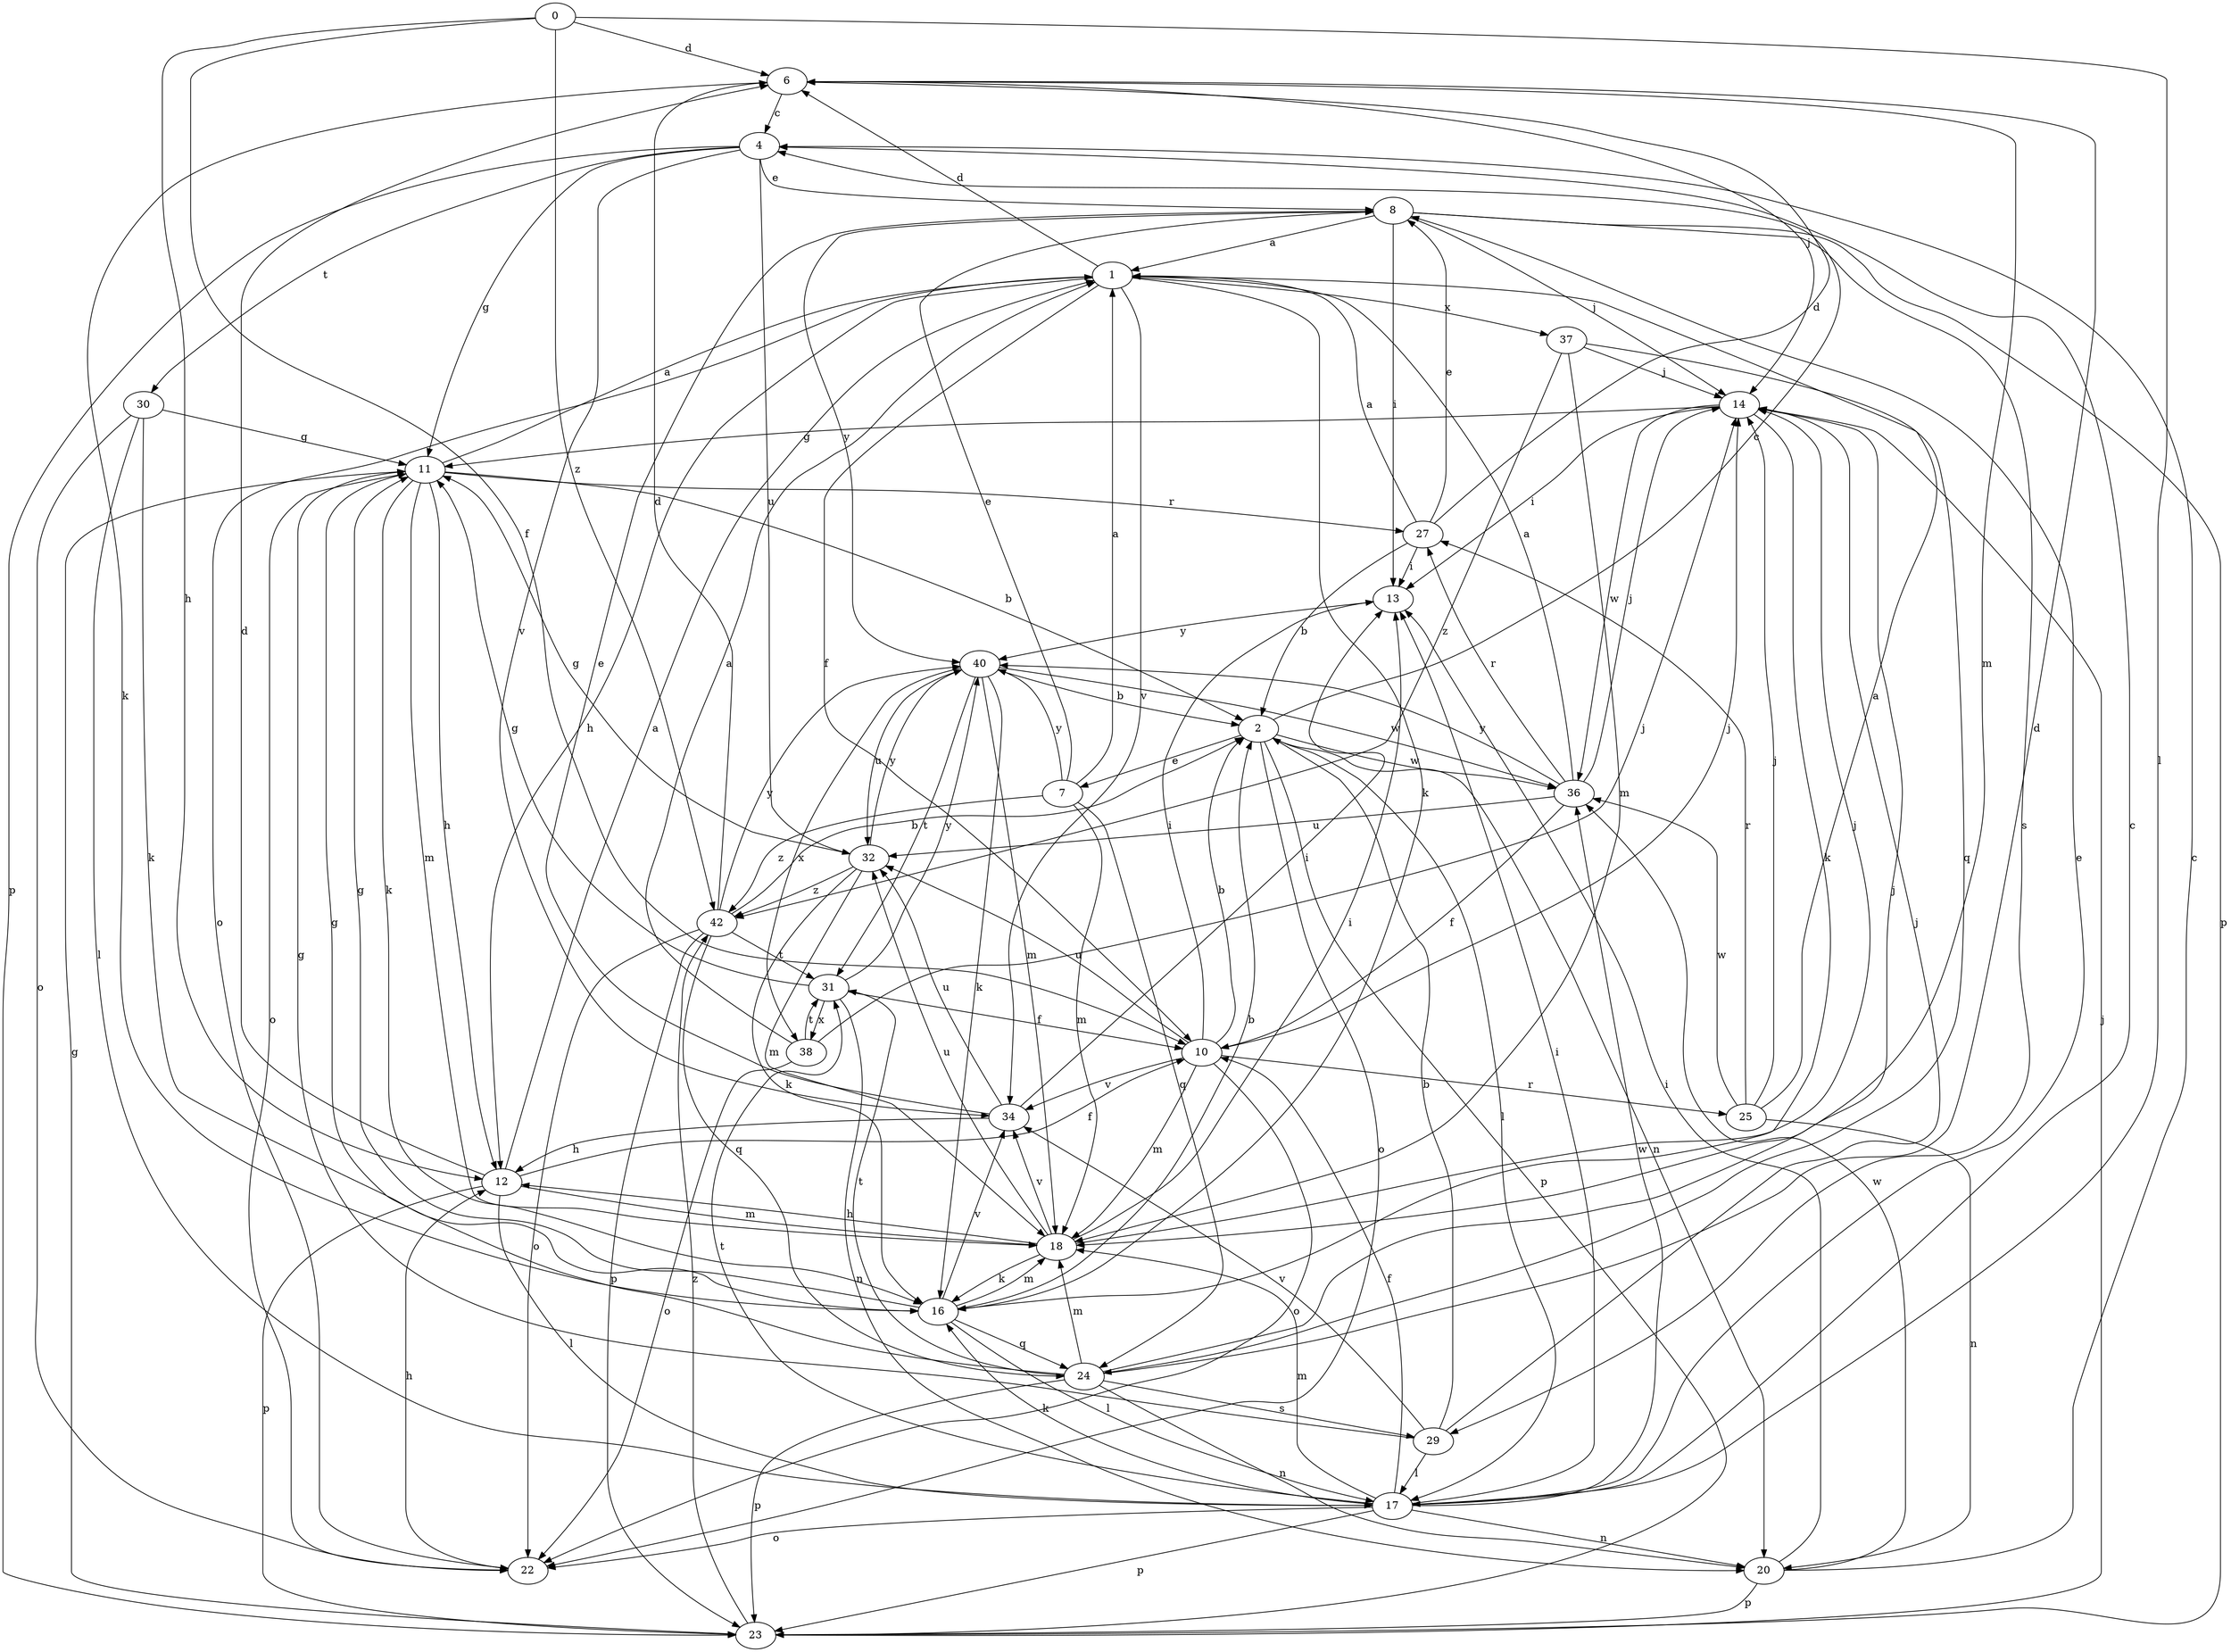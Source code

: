 strict digraph  {
0;
1;
2;
4;
6;
7;
8;
10;
11;
12;
13;
14;
16;
17;
18;
20;
22;
23;
24;
25;
27;
29;
30;
31;
32;
34;
36;
37;
38;
40;
42;
0 -> 6  [label=d];
0 -> 10  [label=f];
0 -> 12  [label=h];
0 -> 17  [label=l];
0 -> 42  [label=z];
1 -> 6  [label=d];
1 -> 10  [label=f];
1 -> 12  [label=h];
1 -> 16  [label=k];
1 -> 22  [label=o];
1 -> 34  [label=v];
1 -> 37  [label=x];
2 -> 4  [label=c];
2 -> 7  [label=e];
2 -> 17  [label=l];
2 -> 20  [label=n];
2 -> 22  [label=o];
2 -> 23  [label=p];
2 -> 36  [label=w];
4 -> 8  [label=e];
4 -> 11  [label=g];
4 -> 23  [label=p];
4 -> 30  [label=t];
4 -> 32  [label=u];
4 -> 34  [label=v];
6 -> 4  [label=c];
6 -> 14  [label=j];
6 -> 16  [label=k];
6 -> 18  [label=m];
7 -> 1  [label=a];
7 -> 8  [label=e];
7 -> 18  [label=m];
7 -> 24  [label=q];
7 -> 40  [label=y];
7 -> 42  [label=z];
8 -> 1  [label=a];
8 -> 13  [label=i];
8 -> 14  [label=j];
8 -> 23  [label=p];
8 -> 29  [label=s];
8 -> 40  [label=y];
10 -> 2  [label=b];
10 -> 13  [label=i];
10 -> 14  [label=j];
10 -> 18  [label=m];
10 -> 22  [label=o];
10 -> 25  [label=r];
10 -> 32  [label=u];
10 -> 34  [label=v];
11 -> 1  [label=a];
11 -> 2  [label=b];
11 -> 12  [label=h];
11 -> 16  [label=k];
11 -> 18  [label=m];
11 -> 22  [label=o];
11 -> 27  [label=r];
12 -> 1  [label=a];
12 -> 6  [label=d];
12 -> 10  [label=f];
12 -> 17  [label=l];
12 -> 18  [label=m];
12 -> 23  [label=p];
13 -> 40  [label=y];
14 -> 11  [label=g];
14 -> 13  [label=i];
14 -> 16  [label=k];
14 -> 36  [label=w];
16 -> 2  [label=b];
16 -> 11  [label=g];
16 -> 17  [label=l];
16 -> 18  [label=m];
16 -> 24  [label=q];
16 -> 34  [label=v];
17 -> 4  [label=c];
17 -> 8  [label=e];
17 -> 10  [label=f];
17 -> 13  [label=i];
17 -> 16  [label=k];
17 -> 18  [label=m];
17 -> 20  [label=n];
17 -> 22  [label=o];
17 -> 23  [label=p];
17 -> 31  [label=t];
17 -> 36  [label=w];
18 -> 12  [label=h];
18 -> 13  [label=i];
18 -> 14  [label=j];
18 -> 16  [label=k];
18 -> 32  [label=u];
18 -> 34  [label=v];
20 -> 4  [label=c];
20 -> 13  [label=i];
20 -> 23  [label=p];
20 -> 36  [label=w];
22 -> 12  [label=h];
23 -> 11  [label=g];
23 -> 14  [label=j];
23 -> 42  [label=z];
24 -> 6  [label=d];
24 -> 11  [label=g];
24 -> 14  [label=j];
24 -> 18  [label=m];
24 -> 20  [label=n];
24 -> 23  [label=p];
24 -> 29  [label=s];
24 -> 31  [label=t];
25 -> 1  [label=a];
25 -> 14  [label=j];
25 -> 20  [label=n];
25 -> 27  [label=r];
25 -> 36  [label=w];
27 -> 1  [label=a];
27 -> 2  [label=b];
27 -> 6  [label=d];
27 -> 8  [label=e];
27 -> 13  [label=i];
29 -> 2  [label=b];
29 -> 11  [label=g];
29 -> 14  [label=j];
29 -> 17  [label=l];
29 -> 34  [label=v];
30 -> 11  [label=g];
30 -> 16  [label=k];
30 -> 17  [label=l];
30 -> 22  [label=o];
31 -> 10  [label=f];
31 -> 11  [label=g];
31 -> 20  [label=n];
31 -> 38  [label=x];
31 -> 40  [label=y];
32 -> 11  [label=g];
32 -> 16  [label=k];
32 -> 18  [label=m];
32 -> 40  [label=y];
32 -> 42  [label=z];
34 -> 8  [label=e];
34 -> 12  [label=h];
34 -> 13  [label=i];
34 -> 32  [label=u];
36 -> 1  [label=a];
36 -> 10  [label=f];
36 -> 14  [label=j];
36 -> 27  [label=r];
36 -> 32  [label=u];
36 -> 40  [label=y];
37 -> 14  [label=j];
37 -> 18  [label=m];
37 -> 24  [label=q];
37 -> 42  [label=z];
38 -> 1  [label=a];
38 -> 14  [label=j];
38 -> 22  [label=o];
38 -> 31  [label=t];
40 -> 2  [label=b];
40 -> 16  [label=k];
40 -> 18  [label=m];
40 -> 31  [label=t];
40 -> 32  [label=u];
40 -> 36  [label=w];
40 -> 38  [label=x];
42 -> 2  [label=b];
42 -> 6  [label=d];
42 -> 22  [label=o];
42 -> 23  [label=p];
42 -> 24  [label=q];
42 -> 31  [label=t];
42 -> 40  [label=y];
}
